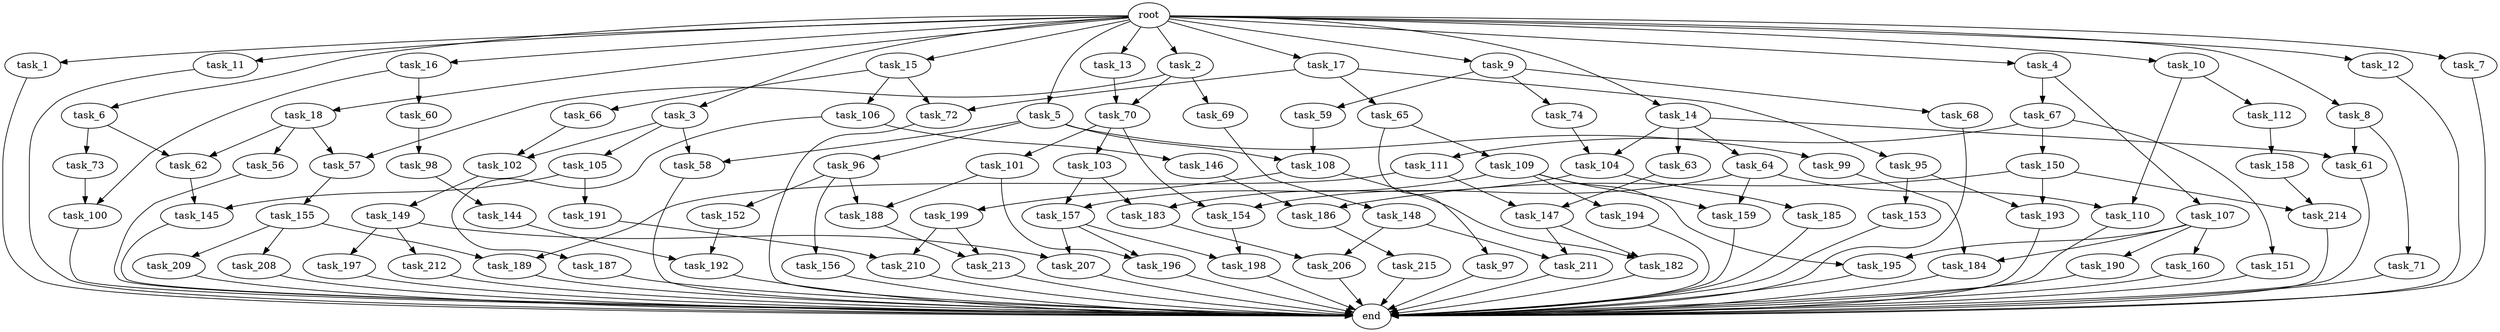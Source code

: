 digraph G {
  task_214 [size="11682311045.120001"];
  task_144 [size="773094113.280000"];
  task_103 [size="4209067950.080000"];
  task_101 [size="4209067950.080000"];
  task_108 [size="2920577761.280000"];
  task_190 [size="343597383.680000"];
  task_191 [size="3092376453.120000"];
  task_207 [size="5583457484.800000"];
  task_15 [size="10.240000"];
  task_58 [size="6270652252.160000"];
  task_3 [size="10.240000"];
  task_105 [size="5497558138.880000"];
  task_18 [size="10.240000"];
  task_195 [size="1717986918.400000"];
  task_154 [size="6356551598.080000"];
  task_73 [size="8589934592.000000"];
  task_209 [size="2147483648.000000"];
  task_210 [size="14087492730.880001"];
  task_16 [size="10.240000"];
  task_110 [size="7645041786.880000"];
  task_72 [size="687194767.360000"];
  task_61 [size="8332236554.240000"];
  task_74 [size="3092376453.120000"];
  task_158 [size="5497558138.880000"];
  task_1 [size="10.240000"];
  task_185 [size="4209067950.080000"];
  task_160 [size="343597383.680000"];
  task_11 [size="10.240000"];
  task_156 [size="2147483648.000000"];
  task_100 [size="12455405158.400000"];
  task_62 [size="15547781611.520000"];
  task_107 [size="773094113.280000"];
  task_2 [size="10.240000"];
  task_10 [size="10.240000"];
  task_66 [size="343597383.680000"];
  task_187 [size="2147483648.000000"];
  task_109 [size="2147483648.000000"];
  task_211 [size="5239860101.120000"];
  task_184 [size="1717986918.400000"];
  end [size="0.000000"];
  task_17 [size="10.240000"];
  task_147 [size="12799002542.080000"];
  task_199 [size="773094113.280000"];
  task_155 [size="4209067950.080000"];
  task_67 [size="773094113.280000"];
  task_150 [size="773094113.280000"];
  task_197 [size="4209067950.080000"];
  task_157 [size="8332236554.240000"];
  task_106 [size="343597383.680000"];
  task_12 [size="10.240000"];
  task_146 [size="2147483648.000000"];
  task_194 [size="1374389534.720000"];
  task_59 [size="3092376453.120000"];
  task_149 [size="2147483648.000000"];
  task_104 [size="4466765987.840000"];
  task_9 [size="10.240000"];
  task_64 [size="1374389534.720000"];
  task_148 [size="5497558138.880000"];
  task_186 [size="17179869184.000000"];
  task_183 [size="11166914969.600000"];
  task_159 [size="3521873182.720000"];
  task_192 [size="4552665333.760000"];
  task_69 [size="773094113.280000"];
  task_57 [size="7730941132.800000"];
  task_196 [size="1717986918.400000"];
  task_65 [size="343597383.680000"];
  task_212 [size="4209067950.080000"];
  task_198 [size="2147483648.000000"];
  task_206 [size="7645041786.880000"];
  task_13 [size="10.240000"];
  task_193 [size="8933531975.680000"];
  task_96 [size="773094113.280000"];
  task_152 [size="2147483648.000000"];
  task_145 [size="5239860101.120000"];
  task_182 [size="3865470566.400000"];
  task_98 [size="773094113.280000"];
  task_5 [size="10.240000"];
  task_189 [size="6356551598.080000"];
  task_8 [size="10.240000"];
  task_56 [size="6957847019.520000"];
  task_99 [size="773094113.280000"];
  task_188 [size="2491081031.680000"];
  task_14 [size="10.240000"];
  task_97 [size="2147483648.000000"];
  task_4 [size="10.240000"];
  task_213 [size="5841155522.560000"];
  task_151 [size="773094113.280000"];
  task_112 [size="5497558138.880000"];
  task_153 [size="343597383.680000"];
  root [size="0.000000"];
  task_102 [size="6871947673.600000"];
  task_60 [size="5497558138.880000"];
  task_70 [size="2147483648.000000"];
  task_95 [size="343597383.680000"];
  task_6 [size="10.240000"];
  task_215 [size="3092376453.120000"];
  task_208 [size="2147483648.000000"];
  task_68 [size="3092376453.120000"];
  task_111 [size="773094113.280000"];
  task_63 [size="1374389534.720000"];
  task_7 [size="10.240000"];
  task_71 [size="6957847019.520000"];

  task_214 -> end [size="1.000000"];
  task_144 -> task_192 [size="33554432.000000"];
  task_103 -> task_183 [size="679477248.000000"];
  task_103 -> task_157 [size="679477248.000000"];
  task_101 -> task_188 [size="33554432.000000"];
  task_101 -> task_196 [size="33554432.000000"];
  task_108 -> task_199 [size="75497472.000000"];
  task_108 -> task_182 [size="75497472.000000"];
  task_190 -> end [size="1.000000"];
  task_191 -> task_210 [size="838860800.000000"];
  task_207 -> end [size="1.000000"];
  task_15 -> task_106 [size="33554432.000000"];
  task_15 -> task_72 [size="33554432.000000"];
  task_15 -> task_66 [size="33554432.000000"];
  task_58 -> end [size="1.000000"];
  task_3 -> task_58 [size="536870912.000000"];
  task_3 -> task_105 [size="536870912.000000"];
  task_3 -> task_102 [size="536870912.000000"];
  task_105 -> task_145 [size="301989888.000000"];
  task_105 -> task_191 [size="301989888.000000"];
  task_18 -> task_62 [size="679477248.000000"];
  task_18 -> task_56 [size="679477248.000000"];
  task_18 -> task_57 [size="679477248.000000"];
  task_195 -> end [size="1.000000"];
  task_154 -> task_198 [size="75497472.000000"];
  task_73 -> task_100 [size="679477248.000000"];
  task_209 -> end [size="1.000000"];
  task_210 -> end [size="1.000000"];
  task_16 -> task_60 [size="536870912.000000"];
  task_16 -> task_100 [size="536870912.000000"];
  task_110 -> end [size="1.000000"];
  task_72 -> end [size="1.000000"];
  task_61 -> end [size="1.000000"];
  task_74 -> task_104 [size="301989888.000000"];
  task_158 -> task_214 [size="301989888.000000"];
  task_1 -> end [size="1.000000"];
  task_185 -> end [size="1.000000"];
  task_160 -> end [size="1.000000"];
  task_11 -> end [size="1.000000"];
  task_156 -> end [size="1.000000"];
  task_100 -> end [size="1.000000"];
  task_62 -> task_145 [size="209715200.000000"];
  task_107 -> task_190 [size="33554432.000000"];
  task_107 -> task_160 [size="33554432.000000"];
  task_107 -> task_195 [size="33554432.000000"];
  task_107 -> task_184 [size="33554432.000000"];
  task_2 -> task_69 [size="75497472.000000"];
  task_2 -> task_57 [size="75497472.000000"];
  task_2 -> task_70 [size="75497472.000000"];
  task_10 -> task_110 [size="536870912.000000"];
  task_10 -> task_112 [size="536870912.000000"];
  task_66 -> task_102 [size="134217728.000000"];
  task_187 -> end [size="1.000000"];
  task_109 -> task_194 [size="134217728.000000"];
  task_109 -> task_157 [size="134217728.000000"];
  task_109 -> task_159 [size="134217728.000000"];
  task_109 -> task_195 [size="134217728.000000"];
  task_211 -> end [size="1.000000"];
  task_184 -> end [size="1.000000"];
  task_17 -> task_72 [size="33554432.000000"];
  task_17 -> task_95 [size="33554432.000000"];
  task_17 -> task_65 [size="33554432.000000"];
  task_147 -> task_211 [size="301989888.000000"];
  task_147 -> task_182 [size="301989888.000000"];
  task_199 -> task_210 [size="536870912.000000"];
  task_199 -> task_213 [size="536870912.000000"];
  task_155 -> task_208 [size="209715200.000000"];
  task_155 -> task_209 [size="209715200.000000"];
  task_155 -> task_189 [size="209715200.000000"];
  task_67 -> task_151 [size="75497472.000000"];
  task_67 -> task_111 [size="75497472.000000"];
  task_67 -> task_150 [size="75497472.000000"];
  task_150 -> task_193 [size="838860800.000000"];
  task_150 -> task_214 [size="838860800.000000"];
  task_150 -> task_186 [size="838860800.000000"];
  task_197 -> end [size="1.000000"];
  task_157 -> task_207 [size="134217728.000000"];
  task_157 -> task_198 [size="134217728.000000"];
  task_157 -> task_196 [size="134217728.000000"];
  task_106 -> task_146 [size="209715200.000000"];
  task_106 -> task_187 [size="209715200.000000"];
  task_12 -> end [size="1.000000"];
  task_146 -> task_186 [size="838860800.000000"];
  task_194 -> end [size="1.000000"];
  task_59 -> task_108 [size="209715200.000000"];
  task_149 -> task_197 [size="411041792.000000"];
  task_149 -> task_207 [size="411041792.000000"];
  task_149 -> task_212 [size="411041792.000000"];
  task_104 -> task_183 [size="411041792.000000"];
  task_104 -> task_185 [size="411041792.000000"];
  task_9 -> task_59 [size="301989888.000000"];
  task_9 -> task_74 [size="301989888.000000"];
  task_9 -> task_68 [size="301989888.000000"];
  task_64 -> task_154 [size="209715200.000000"];
  task_64 -> task_159 [size="209715200.000000"];
  task_64 -> task_110 [size="209715200.000000"];
  task_148 -> task_211 [size="209715200.000000"];
  task_148 -> task_206 [size="209715200.000000"];
  task_186 -> task_215 [size="301989888.000000"];
  task_183 -> task_206 [size="536870912.000000"];
  task_159 -> end [size="1.000000"];
  task_192 -> end [size="1.000000"];
  task_69 -> task_148 [size="536870912.000000"];
  task_57 -> task_155 [size="411041792.000000"];
  task_196 -> end [size="1.000000"];
  task_65 -> task_97 [size="209715200.000000"];
  task_65 -> task_109 [size="209715200.000000"];
  task_212 -> end [size="1.000000"];
  task_198 -> end [size="1.000000"];
  task_206 -> end [size="1.000000"];
  task_13 -> task_70 [size="134217728.000000"];
  task_193 -> end [size="1.000000"];
  task_96 -> task_156 [size="209715200.000000"];
  task_96 -> task_152 [size="209715200.000000"];
  task_96 -> task_188 [size="209715200.000000"];
  task_152 -> task_192 [size="411041792.000000"];
  task_145 -> end [size="1.000000"];
  task_182 -> end [size="1.000000"];
  task_98 -> task_144 [size="75497472.000000"];
  task_5 -> task_96 [size="75497472.000000"];
  task_5 -> task_99 [size="75497472.000000"];
  task_5 -> task_58 [size="75497472.000000"];
  task_5 -> task_108 [size="75497472.000000"];
  task_189 -> end [size="1.000000"];
  task_8 -> task_61 [size="679477248.000000"];
  task_8 -> task_71 [size="679477248.000000"];
  task_56 -> end [size="1.000000"];
  task_99 -> task_184 [size="134217728.000000"];
  task_188 -> task_213 [size="33554432.000000"];
  task_14 -> task_61 [size="134217728.000000"];
  task_14 -> task_104 [size="134217728.000000"];
  task_14 -> task_63 [size="134217728.000000"];
  task_14 -> task_64 [size="134217728.000000"];
  task_97 -> end [size="1.000000"];
  task_4 -> task_107 [size="75497472.000000"];
  task_4 -> task_67 [size="75497472.000000"];
  task_213 -> end [size="1.000000"];
  task_151 -> end [size="1.000000"];
  task_112 -> task_158 [size="536870912.000000"];
  task_153 -> end [size="1.000000"];
  root -> task_8 [size="1.000000"];
  root -> task_9 [size="1.000000"];
  root -> task_16 [size="1.000000"];
  root -> task_14 [size="1.000000"];
  root -> task_6 [size="1.000000"];
  root -> task_4 [size="1.000000"];
  root -> task_5 [size="1.000000"];
  root -> task_1 [size="1.000000"];
  root -> task_10 [size="1.000000"];
  root -> task_13 [size="1.000000"];
  root -> task_15 [size="1.000000"];
  root -> task_11 [size="1.000000"];
  root -> task_3 [size="1.000000"];
  root -> task_12 [size="1.000000"];
  root -> task_2 [size="1.000000"];
  root -> task_18 [size="1.000000"];
  root -> task_7 [size="1.000000"];
  root -> task_17 [size="1.000000"];
  task_102 -> task_149 [size="209715200.000000"];
  task_60 -> task_98 [size="75497472.000000"];
  task_70 -> task_101 [size="411041792.000000"];
  task_70 -> task_103 [size="411041792.000000"];
  task_70 -> task_154 [size="411041792.000000"];
  task_95 -> task_153 [size="33554432.000000"];
  task_95 -> task_193 [size="33554432.000000"];
  task_6 -> task_62 [size="838860800.000000"];
  task_6 -> task_73 [size="838860800.000000"];
  task_215 -> end [size="1.000000"];
  task_208 -> end [size="1.000000"];
  task_68 -> end [size="1.000000"];
  task_111 -> task_189 [size="411041792.000000"];
  task_111 -> task_147 [size="411041792.000000"];
  task_63 -> task_147 [size="838860800.000000"];
  task_7 -> end [size="1.000000"];
  task_71 -> end [size="1.000000"];
}
